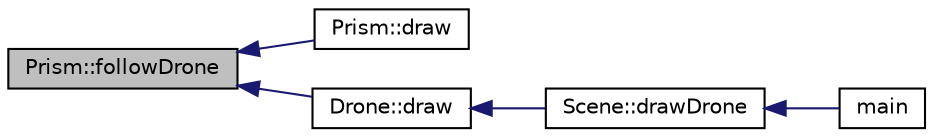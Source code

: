 digraph "Prism::followDrone"
{
  edge [fontname="Helvetica",fontsize="10",labelfontname="Helvetica",labelfontsize="10"];
  node [fontname="Helvetica",fontsize="10",shape=record];
  rankdir="LR";
  Node18 [label="Prism::followDrone",height=0.2,width=0.4,color="black", fillcolor="grey75", style="filled", fontcolor="black"];
  Node18 -> Node19 [dir="back",color="midnightblue",fontsize="10",style="solid",fontname="Helvetica"];
  Node19 [label="Prism::draw",height=0.2,width=0.4,color="black", fillcolor="white", style="filled",URL="$class_prism.html#a6321d9dd2ccf8a9d21d2999d883c3550"];
  Node18 -> Node20 [dir="back",color="midnightblue",fontsize="10",style="solid",fontname="Helvetica"];
  Node20 [label="Drone::draw",height=0.2,width=0.4,color="black", fillcolor="white", style="filled",URL="$class_drone.html#a525fce7815e8e3d5375742f5923f5f3b",tooltip="Saves rotated and translated points to a new file. "];
  Node20 -> Node21 [dir="back",color="midnightblue",fontsize="10",style="solid",fontname="Helvetica"];
  Node21 [label="Scene::drawDrone",height=0.2,width=0.4,color="black", fillcolor="white", style="filled",URL="$class_scene.html#a173e85dad685bcb45447fdb77695abab"];
  Node21 -> Node22 [dir="back",color="midnightblue",fontsize="10",style="solid",fontname="Helvetica"];
  Node22 [label="main",height=0.2,width=0.4,color="black", fillcolor="white", style="filled",URL="$main_8cpp.html#ae66f6b31b5ad750f1fe042a706a4e3d4"];
}

